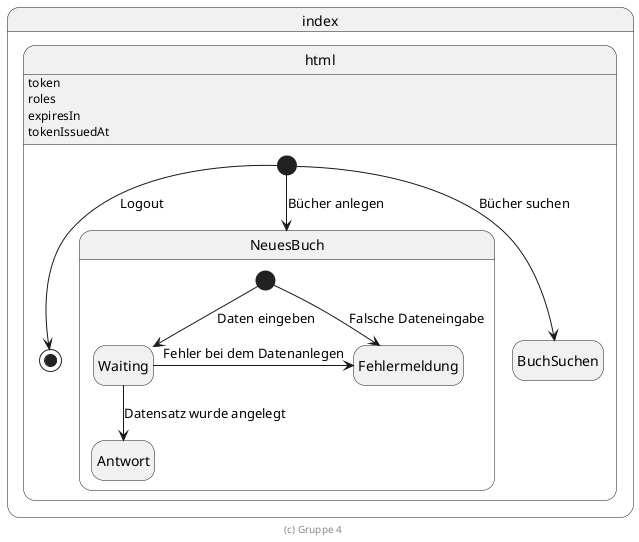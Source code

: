 @startuml Zustandsdiagramm

hide empty description

state index.html {
    index.html: token
    index.html: roles
    index.html: expiresIn
    index.html: tokenIssuedAt

    [*] --> [*]: Logout
    [*] --> NeuesBuch: Bücher anlegen
    [*] --> BuchSuchen: Bücher suchen
    
    state BuchSuchen

    state NeuesBuch{
        state Waiting
        state Antwort
        state Fehlermeldung

        [*] --> Waiting: Daten eingeben
        [*] --> Fehlermeldung: Falsche Dateneingabe

        Waiting --> Antwort: Datensatz wurde angelegt
        Waiting -right-> Fehlermeldung: Fehler bei dem Datenanlegen 
    }
}

footer (c) Gruppe 4

@enduml
